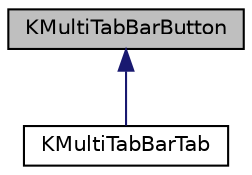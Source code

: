 digraph "KMultiTabBarButton"
{
  edge [fontname="Helvetica",fontsize="10",labelfontname="Helvetica",labelfontsize="10"];
  node [fontname="Helvetica",fontsize="10",shape=record];
  Node0 [label="KMultiTabBarButton",height=0.2,width=0.4,color="black", fillcolor="grey75", style="filled", fontcolor="black"];
  Node0 -> Node1 [dir="back",color="midnightblue",fontsize="10",style="solid",fontname="Helvetica"];
  Node1 [label="KMultiTabBarTab",height=0.2,width=0.4,color="black", fillcolor="white", style="filled",URL="$classKMultiTabBarTab.html",tooltip="Use KMultiTabBar::appendTab to append a tab, which creates a KMultiTabBarTab instance. "];
}
